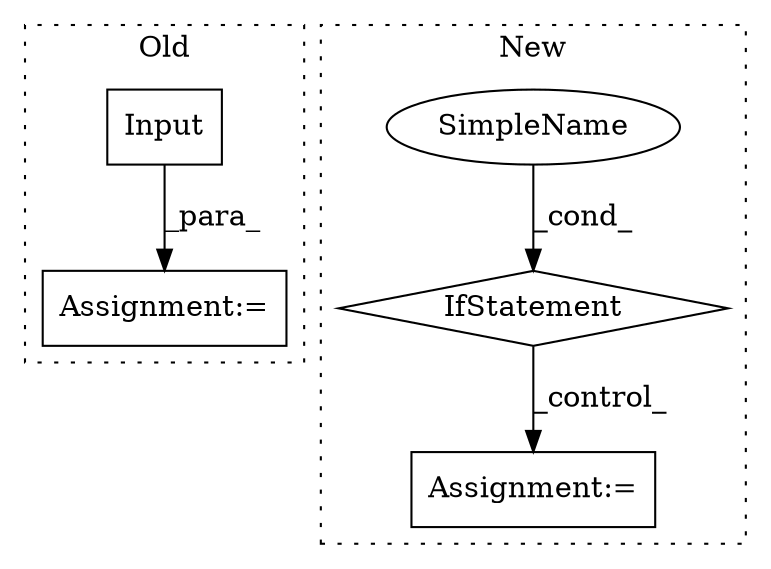 digraph G {
subgraph cluster0 {
1 [label="Input" a="32" s="3332,3356" l="6,1" shape="box"];
3 [label="Assignment:=" a="7" s="3331" l="1" shape="box"];
label = "Old";
style="dotted";
}
subgraph cluster1 {
2 [label="IfStatement" a="25" s="6183,6216" l="4,2" shape="diamond"];
4 [label="Assignment:=" a="7" s="6247" l="1" shape="box"];
5 [label="SimpleName" a="42" s="" l="" shape="ellipse"];
label = "New";
style="dotted";
}
1 -> 3 [label="_para_"];
2 -> 4 [label="_control_"];
5 -> 2 [label="_cond_"];
}